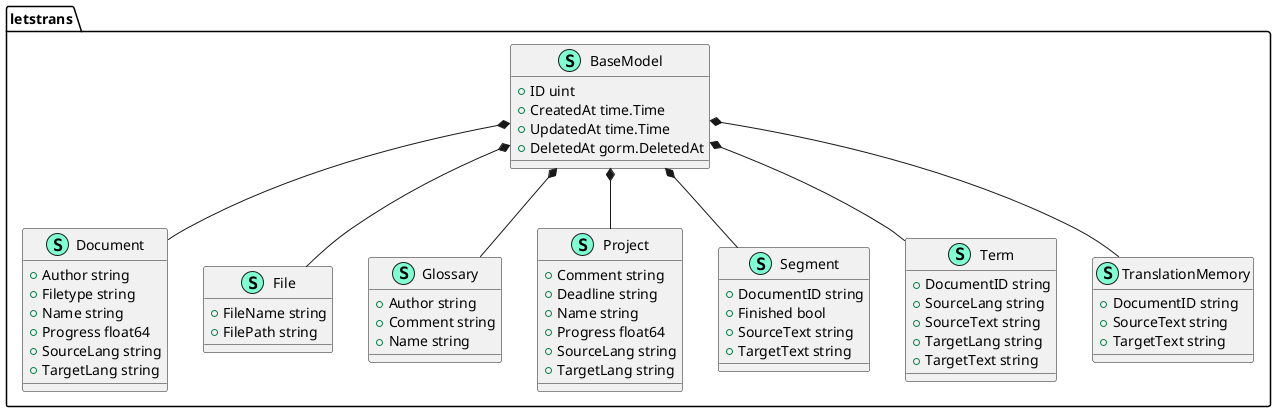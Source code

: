 @startuml
namespace letstrans {
    class BaseModel << (S,Aquamarine) >> {
        + ID uint
        + CreatedAt time.Time
        + UpdatedAt time.Time
        + DeletedAt gorm.DeletedAt

    }
    class Document << (S,Aquamarine) >> {
        + Author string
        + Filetype string
        + Name string
        + Progress float64
        + SourceLang string
        + TargetLang string

    }
    class File << (S,Aquamarine) >> {
        + FileName string
        + FilePath string

    }
    class Glossary << (S,Aquamarine) >> {
        + Author string
        + Comment string
        + Name string

    }
    class Project << (S,Aquamarine) >> {
        + Comment string
        + Deadline string
        + Name string
        + Progress float64
        + SourceLang string
        + TargetLang string

    }
    class Segment << (S,Aquamarine) >> {
        + DocumentID string
        + Finished bool
        + SourceText string
        + TargetText string

    }
    class Term << (S,Aquamarine) >> {
        + DocumentID string
        + SourceLang string
        + SourceText string
        + TargetLang string
        + TargetText string

    }
    class TranslationMemory << (S,Aquamarine) >> {
        + DocumentID string
        + SourceText string
        + TargetText string

    }
}
"letstrans.BaseModel" *-- "letstrans.Document"
"letstrans.BaseModel" *-- "letstrans.File"
"letstrans.BaseModel" *-- "letstrans.Glossary"
"letstrans.BaseModel" *-- "letstrans.Project"
"letstrans.BaseModel" *-- "letstrans.Segment"
"letstrans.BaseModel" *-- "letstrans.Term"
"letstrans.BaseModel" *-- "letstrans.TranslationMemory"


@enduml
